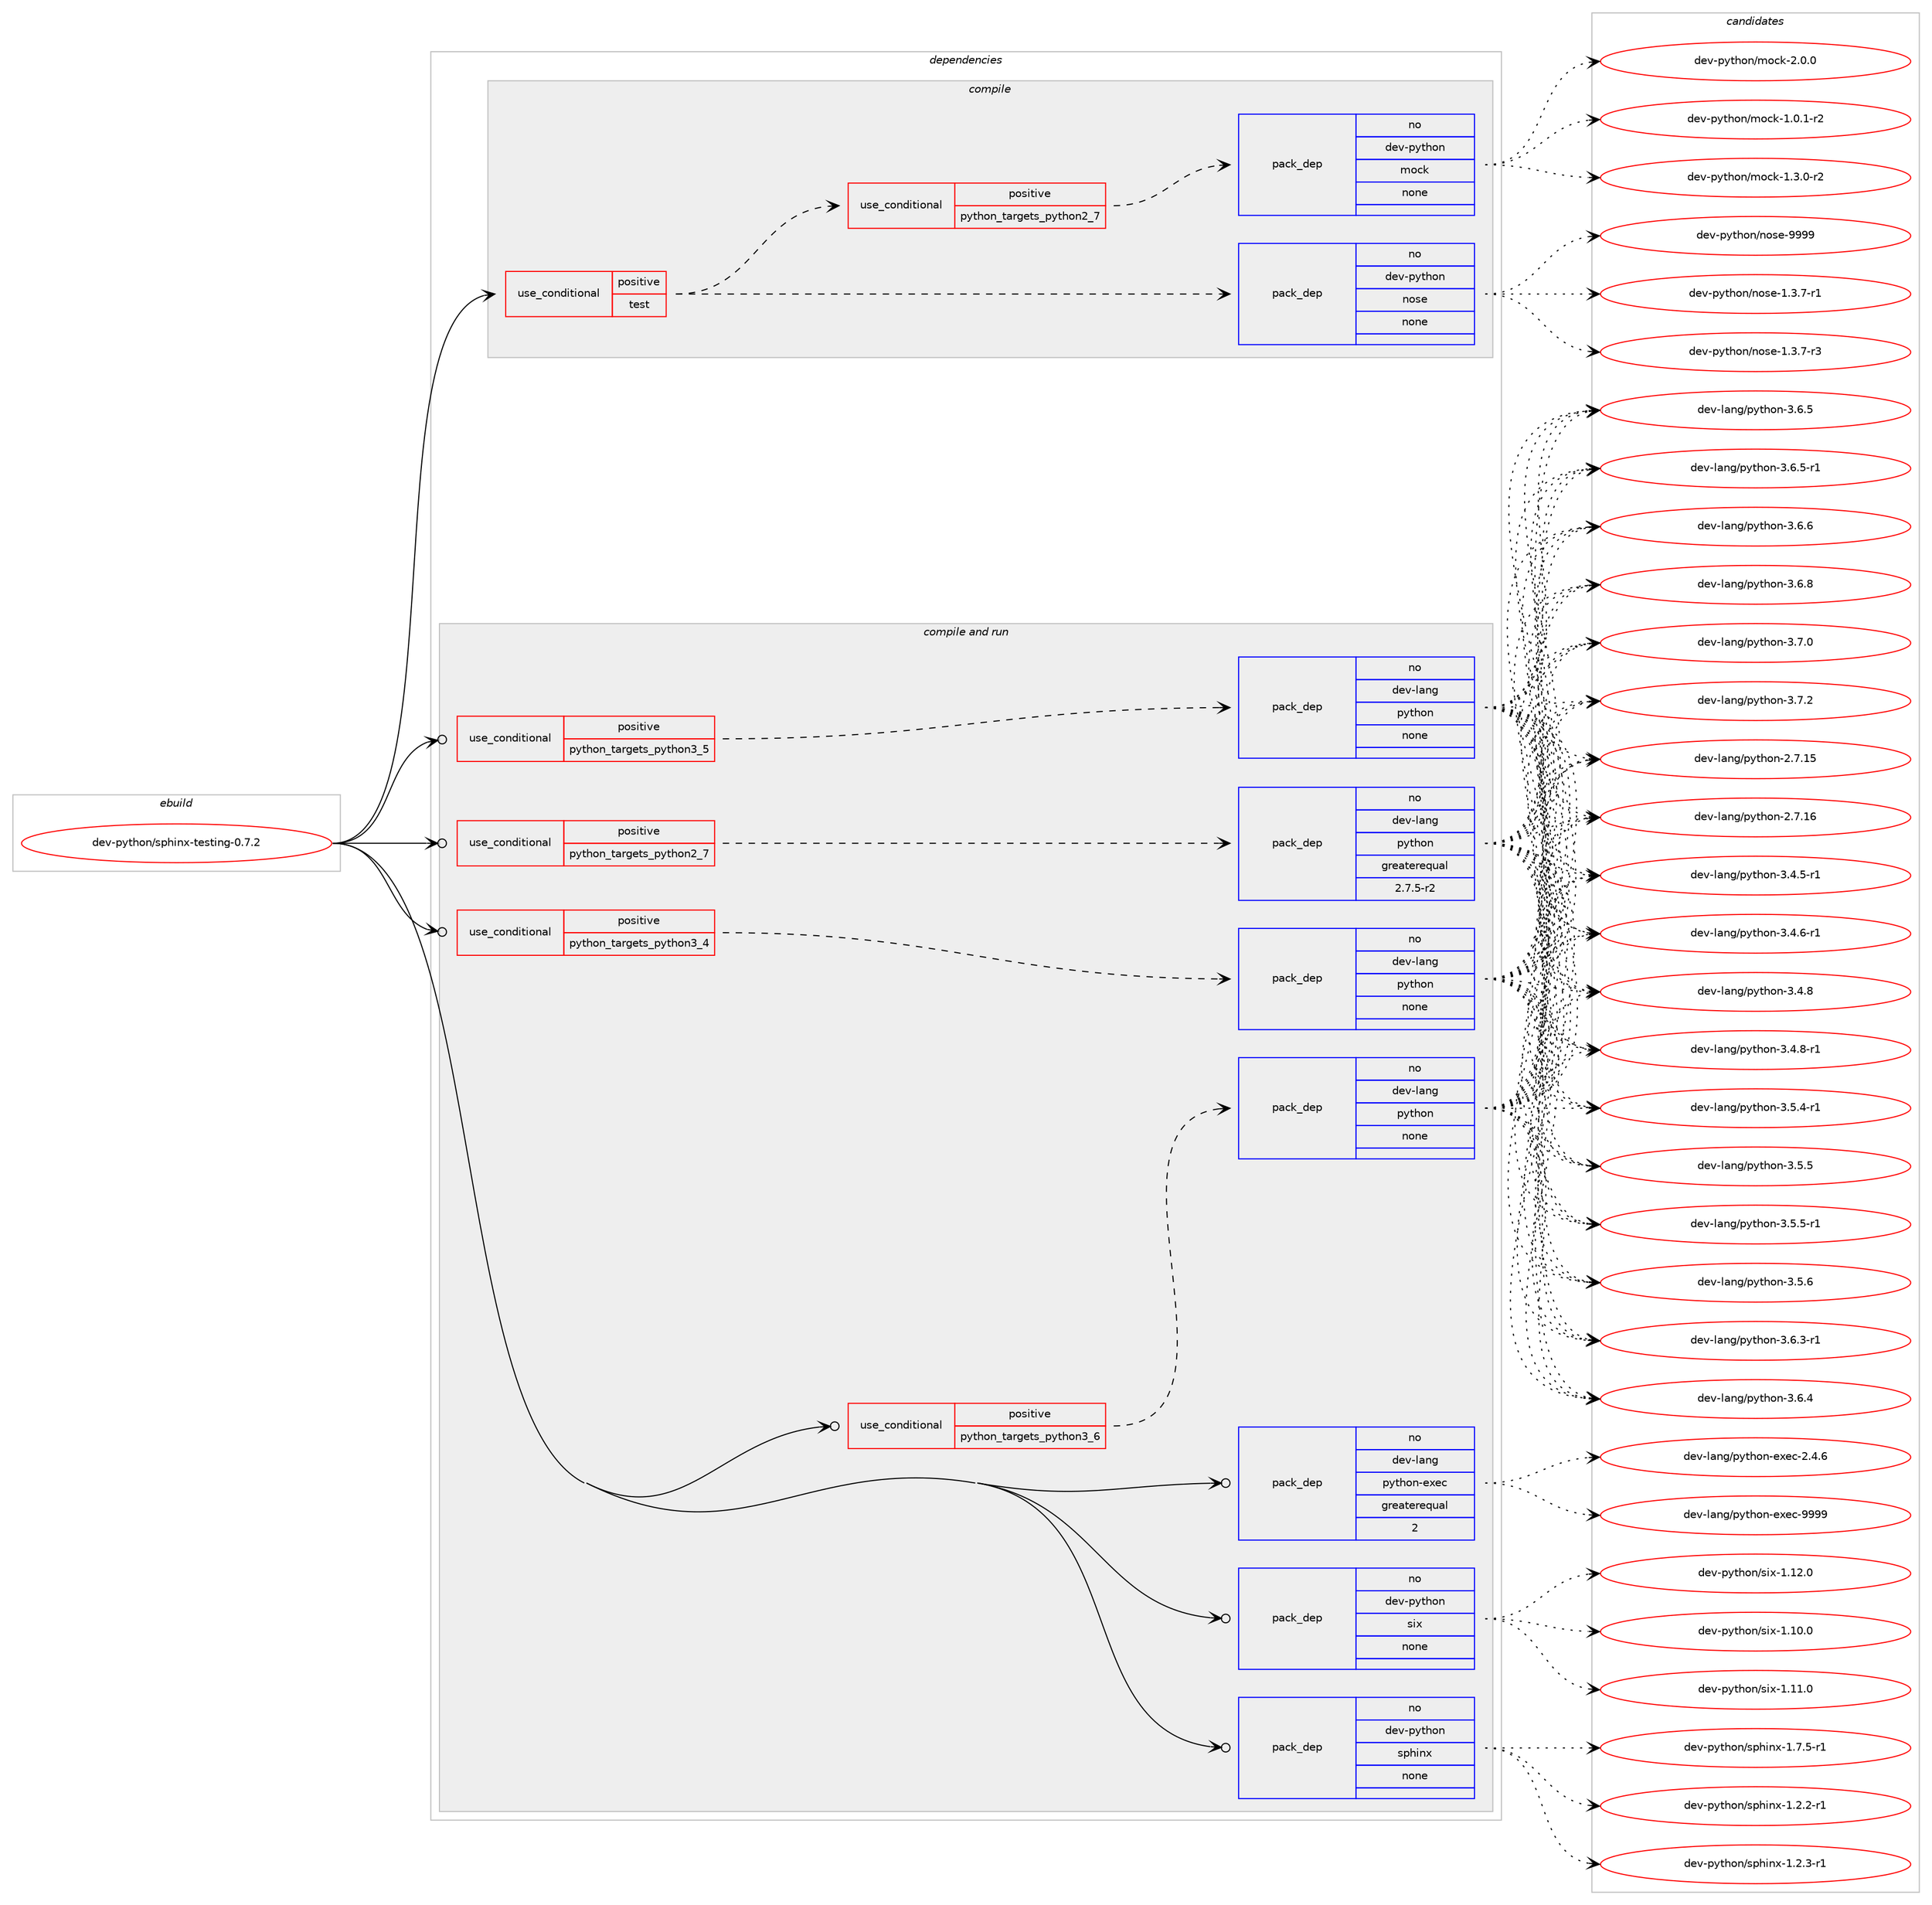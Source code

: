 digraph prolog {

# *************
# Graph options
# *************

newrank=true;
concentrate=true;
compound=true;
graph [rankdir=LR,fontname=Helvetica,fontsize=10,ranksep=1.5];#, ranksep=2.5, nodesep=0.2];
edge  [arrowhead=vee];
node  [fontname=Helvetica,fontsize=10];

# **********
# The ebuild
# **********

subgraph cluster_leftcol {
color=gray;
rank=same;
label=<<i>ebuild</i>>;
id [label="dev-python/sphinx-testing-0.7.2", color=red, width=4, href="../dev-python/sphinx-testing-0.7.2.svg"];
}

# ****************
# The dependencies
# ****************

subgraph cluster_midcol {
color=gray;
label=<<i>dependencies</i>>;
subgraph cluster_compile {
fillcolor="#eeeeee";
style=filled;
label=<<i>compile</i>>;
subgraph cond384919 {
dependency1442061 [label=<<TABLE BORDER="0" CELLBORDER="1" CELLSPACING="0" CELLPADDING="4"><TR><TD ROWSPAN="3" CELLPADDING="10">use_conditional</TD></TR><TR><TD>positive</TD></TR><TR><TD>test</TD></TR></TABLE>>, shape=none, color=red];
subgraph pack1033780 {
dependency1442062 [label=<<TABLE BORDER="0" CELLBORDER="1" CELLSPACING="0" CELLPADDING="4" WIDTH="220"><TR><TD ROWSPAN="6" CELLPADDING="30">pack_dep</TD></TR><TR><TD WIDTH="110">no</TD></TR><TR><TD>dev-python</TD></TR><TR><TD>nose</TD></TR><TR><TD>none</TD></TR><TR><TD></TD></TR></TABLE>>, shape=none, color=blue];
}
dependency1442061:e -> dependency1442062:w [weight=20,style="dashed",arrowhead="vee"];
subgraph cond384920 {
dependency1442063 [label=<<TABLE BORDER="0" CELLBORDER="1" CELLSPACING="0" CELLPADDING="4"><TR><TD ROWSPAN="3" CELLPADDING="10">use_conditional</TD></TR><TR><TD>positive</TD></TR><TR><TD>python_targets_python2_7</TD></TR></TABLE>>, shape=none, color=red];
subgraph pack1033781 {
dependency1442064 [label=<<TABLE BORDER="0" CELLBORDER="1" CELLSPACING="0" CELLPADDING="4" WIDTH="220"><TR><TD ROWSPAN="6" CELLPADDING="30">pack_dep</TD></TR><TR><TD WIDTH="110">no</TD></TR><TR><TD>dev-python</TD></TR><TR><TD>mock</TD></TR><TR><TD>none</TD></TR><TR><TD></TD></TR></TABLE>>, shape=none, color=blue];
}
dependency1442063:e -> dependency1442064:w [weight=20,style="dashed",arrowhead="vee"];
}
dependency1442061:e -> dependency1442063:w [weight=20,style="dashed",arrowhead="vee"];
}
id:e -> dependency1442061:w [weight=20,style="solid",arrowhead="vee"];
}
subgraph cluster_compileandrun {
fillcolor="#eeeeee";
style=filled;
label=<<i>compile and run</i>>;
subgraph cond384921 {
dependency1442065 [label=<<TABLE BORDER="0" CELLBORDER="1" CELLSPACING="0" CELLPADDING="4"><TR><TD ROWSPAN="3" CELLPADDING="10">use_conditional</TD></TR><TR><TD>positive</TD></TR><TR><TD>python_targets_python2_7</TD></TR></TABLE>>, shape=none, color=red];
subgraph pack1033782 {
dependency1442066 [label=<<TABLE BORDER="0" CELLBORDER="1" CELLSPACING="0" CELLPADDING="4" WIDTH="220"><TR><TD ROWSPAN="6" CELLPADDING="30">pack_dep</TD></TR><TR><TD WIDTH="110">no</TD></TR><TR><TD>dev-lang</TD></TR><TR><TD>python</TD></TR><TR><TD>greaterequal</TD></TR><TR><TD>2.7.5-r2</TD></TR></TABLE>>, shape=none, color=blue];
}
dependency1442065:e -> dependency1442066:w [weight=20,style="dashed",arrowhead="vee"];
}
id:e -> dependency1442065:w [weight=20,style="solid",arrowhead="odotvee"];
subgraph cond384922 {
dependency1442067 [label=<<TABLE BORDER="0" CELLBORDER="1" CELLSPACING="0" CELLPADDING="4"><TR><TD ROWSPAN="3" CELLPADDING="10">use_conditional</TD></TR><TR><TD>positive</TD></TR><TR><TD>python_targets_python3_4</TD></TR></TABLE>>, shape=none, color=red];
subgraph pack1033783 {
dependency1442068 [label=<<TABLE BORDER="0" CELLBORDER="1" CELLSPACING="0" CELLPADDING="4" WIDTH="220"><TR><TD ROWSPAN="6" CELLPADDING="30">pack_dep</TD></TR><TR><TD WIDTH="110">no</TD></TR><TR><TD>dev-lang</TD></TR><TR><TD>python</TD></TR><TR><TD>none</TD></TR><TR><TD></TD></TR></TABLE>>, shape=none, color=blue];
}
dependency1442067:e -> dependency1442068:w [weight=20,style="dashed",arrowhead="vee"];
}
id:e -> dependency1442067:w [weight=20,style="solid",arrowhead="odotvee"];
subgraph cond384923 {
dependency1442069 [label=<<TABLE BORDER="0" CELLBORDER="1" CELLSPACING="0" CELLPADDING="4"><TR><TD ROWSPAN="3" CELLPADDING="10">use_conditional</TD></TR><TR><TD>positive</TD></TR><TR><TD>python_targets_python3_5</TD></TR></TABLE>>, shape=none, color=red];
subgraph pack1033784 {
dependency1442070 [label=<<TABLE BORDER="0" CELLBORDER="1" CELLSPACING="0" CELLPADDING="4" WIDTH="220"><TR><TD ROWSPAN="6" CELLPADDING="30">pack_dep</TD></TR><TR><TD WIDTH="110">no</TD></TR><TR><TD>dev-lang</TD></TR><TR><TD>python</TD></TR><TR><TD>none</TD></TR><TR><TD></TD></TR></TABLE>>, shape=none, color=blue];
}
dependency1442069:e -> dependency1442070:w [weight=20,style="dashed",arrowhead="vee"];
}
id:e -> dependency1442069:w [weight=20,style="solid",arrowhead="odotvee"];
subgraph cond384924 {
dependency1442071 [label=<<TABLE BORDER="0" CELLBORDER="1" CELLSPACING="0" CELLPADDING="4"><TR><TD ROWSPAN="3" CELLPADDING="10">use_conditional</TD></TR><TR><TD>positive</TD></TR><TR><TD>python_targets_python3_6</TD></TR></TABLE>>, shape=none, color=red];
subgraph pack1033785 {
dependency1442072 [label=<<TABLE BORDER="0" CELLBORDER="1" CELLSPACING="0" CELLPADDING="4" WIDTH="220"><TR><TD ROWSPAN="6" CELLPADDING="30">pack_dep</TD></TR><TR><TD WIDTH="110">no</TD></TR><TR><TD>dev-lang</TD></TR><TR><TD>python</TD></TR><TR><TD>none</TD></TR><TR><TD></TD></TR></TABLE>>, shape=none, color=blue];
}
dependency1442071:e -> dependency1442072:w [weight=20,style="dashed",arrowhead="vee"];
}
id:e -> dependency1442071:w [weight=20,style="solid",arrowhead="odotvee"];
subgraph pack1033786 {
dependency1442073 [label=<<TABLE BORDER="0" CELLBORDER="1" CELLSPACING="0" CELLPADDING="4" WIDTH="220"><TR><TD ROWSPAN="6" CELLPADDING="30">pack_dep</TD></TR><TR><TD WIDTH="110">no</TD></TR><TR><TD>dev-lang</TD></TR><TR><TD>python-exec</TD></TR><TR><TD>greaterequal</TD></TR><TR><TD>2</TD></TR></TABLE>>, shape=none, color=blue];
}
id:e -> dependency1442073:w [weight=20,style="solid",arrowhead="odotvee"];
subgraph pack1033787 {
dependency1442074 [label=<<TABLE BORDER="0" CELLBORDER="1" CELLSPACING="0" CELLPADDING="4" WIDTH="220"><TR><TD ROWSPAN="6" CELLPADDING="30">pack_dep</TD></TR><TR><TD WIDTH="110">no</TD></TR><TR><TD>dev-python</TD></TR><TR><TD>six</TD></TR><TR><TD>none</TD></TR><TR><TD></TD></TR></TABLE>>, shape=none, color=blue];
}
id:e -> dependency1442074:w [weight=20,style="solid",arrowhead="odotvee"];
subgraph pack1033788 {
dependency1442075 [label=<<TABLE BORDER="0" CELLBORDER="1" CELLSPACING="0" CELLPADDING="4" WIDTH="220"><TR><TD ROWSPAN="6" CELLPADDING="30">pack_dep</TD></TR><TR><TD WIDTH="110">no</TD></TR><TR><TD>dev-python</TD></TR><TR><TD>sphinx</TD></TR><TR><TD>none</TD></TR><TR><TD></TD></TR></TABLE>>, shape=none, color=blue];
}
id:e -> dependency1442075:w [weight=20,style="solid",arrowhead="odotvee"];
}
subgraph cluster_run {
fillcolor="#eeeeee";
style=filled;
label=<<i>run</i>>;
}
}

# **************
# The candidates
# **************

subgraph cluster_choices {
rank=same;
color=gray;
label=<<i>candidates</i>>;

subgraph choice1033780 {
color=black;
nodesep=1;
choice10010111845112121116104111110471101111151014549465146554511449 [label="dev-python/nose-1.3.7-r1", color=red, width=4,href="../dev-python/nose-1.3.7-r1.svg"];
choice10010111845112121116104111110471101111151014549465146554511451 [label="dev-python/nose-1.3.7-r3", color=red, width=4,href="../dev-python/nose-1.3.7-r3.svg"];
choice10010111845112121116104111110471101111151014557575757 [label="dev-python/nose-9999", color=red, width=4,href="../dev-python/nose-9999.svg"];
dependency1442062:e -> choice10010111845112121116104111110471101111151014549465146554511449:w [style=dotted,weight="100"];
dependency1442062:e -> choice10010111845112121116104111110471101111151014549465146554511451:w [style=dotted,weight="100"];
dependency1442062:e -> choice10010111845112121116104111110471101111151014557575757:w [style=dotted,weight="100"];
}
subgraph choice1033781 {
color=black;
nodesep=1;
choice1001011184511212111610411111047109111991074549464846494511450 [label="dev-python/mock-1.0.1-r2", color=red, width=4,href="../dev-python/mock-1.0.1-r2.svg"];
choice1001011184511212111610411111047109111991074549465146484511450 [label="dev-python/mock-1.3.0-r2", color=red, width=4,href="../dev-python/mock-1.3.0-r2.svg"];
choice100101118451121211161041111104710911199107455046484648 [label="dev-python/mock-2.0.0", color=red, width=4,href="../dev-python/mock-2.0.0.svg"];
dependency1442064:e -> choice1001011184511212111610411111047109111991074549464846494511450:w [style=dotted,weight="100"];
dependency1442064:e -> choice1001011184511212111610411111047109111991074549465146484511450:w [style=dotted,weight="100"];
dependency1442064:e -> choice100101118451121211161041111104710911199107455046484648:w [style=dotted,weight="100"];
}
subgraph choice1033782 {
color=black;
nodesep=1;
choice10010111845108971101034711212111610411111045504655464953 [label="dev-lang/python-2.7.15", color=red, width=4,href="../dev-lang/python-2.7.15.svg"];
choice10010111845108971101034711212111610411111045504655464954 [label="dev-lang/python-2.7.16", color=red, width=4,href="../dev-lang/python-2.7.16.svg"];
choice1001011184510897110103471121211161041111104551465246534511449 [label="dev-lang/python-3.4.5-r1", color=red, width=4,href="../dev-lang/python-3.4.5-r1.svg"];
choice1001011184510897110103471121211161041111104551465246544511449 [label="dev-lang/python-3.4.6-r1", color=red, width=4,href="../dev-lang/python-3.4.6-r1.svg"];
choice100101118451089711010347112121116104111110455146524656 [label="dev-lang/python-3.4.8", color=red, width=4,href="../dev-lang/python-3.4.8.svg"];
choice1001011184510897110103471121211161041111104551465246564511449 [label="dev-lang/python-3.4.8-r1", color=red, width=4,href="../dev-lang/python-3.4.8-r1.svg"];
choice1001011184510897110103471121211161041111104551465346524511449 [label="dev-lang/python-3.5.4-r1", color=red, width=4,href="../dev-lang/python-3.5.4-r1.svg"];
choice100101118451089711010347112121116104111110455146534653 [label="dev-lang/python-3.5.5", color=red, width=4,href="../dev-lang/python-3.5.5.svg"];
choice1001011184510897110103471121211161041111104551465346534511449 [label="dev-lang/python-3.5.5-r1", color=red, width=4,href="../dev-lang/python-3.5.5-r1.svg"];
choice100101118451089711010347112121116104111110455146534654 [label="dev-lang/python-3.5.6", color=red, width=4,href="../dev-lang/python-3.5.6.svg"];
choice1001011184510897110103471121211161041111104551465446514511449 [label="dev-lang/python-3.6.3-r1", color=red, width=4,href="../dev-lang/python-3.6.3-r1.svg"];
choice100101118451089711010347112121116104111110455146544652 [label="dev-lang/python-3.6.4", color=red, width=4,href="../dev-lang/python-3.6.4.svg"];
choice100101118451089711010347112121116104111110455146544653 [label="dev-lang/python-3.6.5", color=red, width=4,href="../dev-lang/python-3.6.5.svg"];
choice1001011184510897110103471121211161041111104551465446534511449 [label="dev-lang/python-3.6.5-r1", color=red, width=4,href="../dev-lang/python-3.6.5-r1.svg"];
choice100101118451089711010347112121116104111110455146544654 [label="dev-lang/python-3.6.6", color=red, width=4,href="../dev-lang/python-3.6.6.svg"];
choice100101118451089711010347112121116104111110455146544656 [label="dev-lang/python-3.6.8", color=red, width=4,href="../dev-lang/python-3.6.8.svg"];
choice100101118451089711010347112121116104111110455146554648 [label="dev-lang/python-3.7.0", color=red, width=4,href="../dev-lang/python-3.7.0.svg"];
choice100101118451089711010347112121116104111110455146554650 [label="dev-lang/python-3.7.2", color=red, width=4,href="../dev-lang/python-3.7.2.svg"];
dependency1442066:e -> choice10010111845108971101034711212111610411111045504655464953:w [style=dotted,weight="100"];
dependency1442066:e -> choice10010111845108971101034711212111610411111045504655464954:w [style=dotted,weight="100"];
dependency1442066:e -> choice1001011184510897110103471121211161041111104551465246534511449:w [style=dotted,weight="100"];
dependency1442066:e -> choice1001011184510897110103471121211161041111104551465246544511449:w [style=dotted,weight="100"];
dependency1442066:e -> choice100101118451089711010347112121116104111110455146524656:w [style=dotted,weight="100"];
dependency1442066:e -> choice1001011184510897110103471121211161041111104551465246564511449:w [style=dotted,weight="100"];
dependency1442066:e -> choice1001011184510897110103471121211161041111104551465346524511449:w [style=dotted,weight="100"];
dependency1442066:e -> choice100101118451089711010347112121116104111110455146534653:w [style=dotted,weight="100"];
dependency1442066:e -> choice1001011184510897110103471121211161041111104551465346534511449:w [style=dotted,weight="100"];
dependency1442066:e -> choice100101118451089711010347112121116104111110455146534654:w [style=dotted,weight="100"];
dependency1442066:e -> choice1001011184510897110103471121211161041111104551465446514511449:w [style=dotted,weight="100"];
dependency1442066:e -> choice100101118451089711010347112121116104111110455146544652:w [style=dotted,weight="100"];
dependency1442066:e -> choice100101118451089711010347112121116104111110455146544653:w [style=dotted,weight="100"];
dependency1442066:e -> choice1001011184510897110103471121211161041111104551465446534511449:w [style=dotted,weight="100"];
dependency1442066:e -> choice100101118451089711010347112121116104111110455146544654:w [style=dotted,weight="100"];
dependency1442066:e -> choice100101118451089711010347112121116104111110455146544656:w [style=dotted,weight="100"];
dependency1442066:e -> choice100101118451089711010347112121116104111110455146554648:w [style=dotted,weight="100"];
dependency1442066:e -> choice100101118451089711010347112121116104111110455146554650:w [style=dotted,weight="100"];
}
subgraph choice1033783 {
color=black;
nodesep=1;
choice10010111845108971101034711212111610411111045504655464953 [label="dev-lang/python-2.7.15", color=red, width=4,href="../dev-lang/python-2.7.15.svg"];
choice10010111845108971101034711212111610411111045504655464954 [label="dev-lang/python-2.7.16", color=red, width=4,href="../dev-lang/python-2.7.16.svg"];
choice1001011184510897110103471121211161041111104551465246534511449 [label="dev-lang/python-3.4.5-r1", color=red, width=4,href="../dev-lang/python-3.4.5-r1.svg"];
choice1001011184510897110103471121211161041111104551465246544511449 [label="dev-lang/python-3.4.6-r1", color=red, width=4,href="../dev-lang/python-3.4.6-r1.svg"];
choice100101118451089711010347112121116104111110455146524656 [label="dev-lang/python-3.4.8", color=red, width=4,href="../dev-lang/python-3.4.8.svg"];
choice1001011184510897110103471121211161041111104551465246564511449 [label="dev-lang/python-3.4.8-r1", color=red, width=4,href="../dev-lang/python-3.4.8-r1.svg"];
choice1001011184510897110103471121211161041111104551465346524511449 [label="dev-lang/python-3.5.4-r1", color=red, width=4,href="../dev-lang/python-3.5.4-r1.svg"];
choice100101118451089711010347112121116104111110455146534653 [label="dev-lang/python-3.5.5", color=red, width=4,href="../dev-lang/python-3.5.5.svg"];
choice1001011184510897110103471121211161041111104551465346534511449 [label="dev-lang/python-3.5.5-r1", color=red, width=4,href="../dev-lang/python-3.5.5-r1.svg"];
choice100101118451089711010347112121116104111110455146534654 [label="dev-lang/python-3.5.6", color=red, width=4,href="../dev-lang/python-3.5.6.svg"];
choice1001011184510897110103471121211161041111104551465446514511449 [label="dev-lang/python-3.6.3-r1", color=red, width=4,href="../dev-lang/python-3.6.3-r1.svg"];
choice100101118451089711010347112121116104111110455146544652 [label="dev-lang/python-3.6.4", color=red, width=4,href="../dev-lang/python-3.6.4.svg"];
choice100101118451089711010347112121116104111110455146544653 [label="dev-lang/python-3.6.5", color=red, width=4,href="../dev-lang/python-3.6.5.svg"];
choice1001011184510897110103471121211161041111104551465446534511449 [label="dev-lang/python-3.6.5-r1", color=red, width=4,href="../dev-lang/python-3.6.5-r1.svg"];
choice100101118451089711010347112121116104111110455146544654 [label="dev-lang/python-3.6.6", color=red, width=4,href="../dev-lang/python-3.6.6.svg"];
choice100101118451089711010347112121116104111110455146544656 [label="dev-lang/python-3.6.8", color=red, width=4,href="../dev-lang/python-3.6.8.svg"];
choice100101118451089711010347112121116104111110455146554648 [label="dev-lang/python-3.7.0", color=red, width=4,href="../dev-lang/python-3.7.0.svg"];
choice100101118451089711010347112121116104111110455146554650 [label="dev-lang/python-3.7.2", color=red, width=4,href="../dev-lang/python-3.7.2.svg"];
dependency1442068:e -> choice10010111845108971101034711212111610411111045504655464953:w [style=dotted,weight="100"];
dependency1442068:e -> choice10010111845108971101034711212111610411111045504655464954:w [style=dotted,weight="100"];
dependency1442068:e -> choice1001011184510897110103471121211161041111104551465246534511449:w [style=dotted,weight="100"];
dependency1442068:e -> choice1001011184510897110103471121211161041111104551465246544511449:w [style=dotted,weight="100"];
dependency1442068:e -> choice100101118451089711010347112121116104111110455146524656:w [style=dotted,weight="100"];
dependency1442068:e -> choice1001011184510897110103471121211161041111104551465246564511449:w [style=dotted,weight="100"];
dependency1442068:e -> choice1001011184510897110103471121211161041111104551465346524511449:w [style=dotted,weight="100"];
dependency1442068:e -> choice100101118451089711010347112121116104111110455146534653:w [style=dotted,weight="100"];
dependency1442068:e -> choice1001011184510897110103471121211161041111104551465346534511449:w [style=dotted,weight="100"];
dependency1442068:e -> choice100101118451089711010347112121116104111110455146534654:w [style=dotted,weight="100"];
dependency1442068:e -> choice1001011184510897110103471121211161041111104551465446514511449:w [style=dotted,weight="100"];
dependency1442068:e -> choice100101118451089711010347112121116104111110455146544652:w [style=dotted,weight="100"];
dependency1442068:e -> choice100101118451089711010347112121116104111110455146544653:w [style=dotted,weight="100"];
dependency1442068:e -> choice1001011184510897110103471121211161041111104551465446534511449:w [style=dotted,weight="100"];
dependency1442068:e -> choice100101118451089711010347112121116104111110455146544654:w [style=dotted,weight="100"];
dependency1442068:e -> choice100101118451089711010347112121116104111110455146544656:w [style=dotted,weight="100"];
dependency1442068:e -> choice100101118451089711010347112121116104111110455146554648:w [style=dotted,weight="100"];
dependency1442068:e -> choice100101118451089711010347112121116104111110455146554650:w [style=dotted,weight="100"];
}
subgraph choice1033784 {
color=black;
nodesep=1;
choice10010111845108971101034711212111610411111045504655464953 [label="dev-lang/python-2.7.15", color=red, width=4,href="../dev-lang/python-2.7.15.svg"];
choice10010111845108971101034711212111610411111045504655464954 [label="dev-lang/python-2.7.16", color=red, width=4,href="../dev-lang/python-2.7.16.svg"];
choice1001011184510897110103471121211161041111104551465246534511449 [label="dev-lang/python-3.4.5-r1", color=red, width=4,href="../dev-lang/python-3.4.5-r1.svg"];
choice1001011184510897110103471121211161041111104551465246544511449 [label="dev-lang/python-3.4.6-r1", color=red, width=4,href="../dev-lang/python-3.4.6-r1.svg"];
choice100101118451089711010347112121116104111110455146524656 [label="dev-lang/python-3.4.8", color=red, width=4,href="../dev-lang/python-3.4.8.svg"];
choice1001011184510897110103471121211161041111104551465246564511449 [label="dev-lang/python-3.4.8-r1", color=red, width=4,href="../dev-lang/python-3.4.8-r1.svg"];
choice1001011184510897110103471121211161041111104551465346524511449 [label="dev-lang/python-3.5.4-r1", color=red, width=4,href="../dev-lang/python-3.5.4-r1.svg"];
choice100101118451089711010347112121116104111110455146534653 [label="dev-lang/python-3.5.5", color=red, width=4,href="../dev-lang/python-3.5.5.svg"];
choice1001011184510897110103471121211161041111104551465346534511449 [label="dev-lang/python-3.5.5-r1", color=red, width=4,href="../dev-lang/python-3.5.5-r1.svg"];
choice100101118451089711010347112121116104111110455146534654 [label="dev-lang/python-3.5.6", color=red, width=4,href="../dev-lang/python-3.5.6.svg"];
choice1001011184510897110103471121211161041111104551465446514511449 [label="dev-lang/python-3.6.3-r1", color=red, width=4,href="../dev-lang/python-3.6.3-r1.svg"];
choice100101118451089711010347112121116104111110455146544652 [label="dev-lang/python-3.6.4", color=red, width=4,href="../dev-lang/python-3.6.4.svg"];
choice100101118451089711010347112121116104111110455146544653 [label="dev-lang/python-3.6.5", color=red, width=4,href="../dev-lang/python-3.6.5.svg"];
choice1001011184510897110103471121211161041111104551465446534511449 [label="dev-lang/python-3.6.5-r1", color=red, width=4,href="../dev-lang/python-3.6.5-r1.svg"];
choice100101118451089711010347112121116104111110455146544654 [label="dev-lang/python-3.6.6", color=red, width=4,href="../dev-lang/python-3.6.6.svg"];
choice100101118451089711010347112121116104111110455146544656 [label="dev-lang/python-3.6.8", color=red, width=4,href="../dev-lang/python-3.6.8.svg"];
choice100101118451089711010347112121116104111110455146554648 [label="dev-lang/python-3.7.0", color=red, width=4,href="../dev-lang/python-3.7.0.svg"];
choice100101118451089711010347112121116104111110455146554650 [label="dev-lang/python-3.7.2", color=red, width=4,href="../dev-lang/python-3.7.2.svg"];
dependency1442070:e -> choice10010111845108971101034711212111610411111045504655464953:w [style=dotted,weight="100"];
dependency1442070:e -> choice10010111845108971101034711212111610411111045504655464954:w [style=dotted,weight="100"];
dependency1442070:e -> choice1001011184510897110103471121211161041111104551465246534511449:w [style=dotted,weight="100"];
dependency1442070:e -> choice1001011184510897110103471121211161041111104551465246544511449:w [style=dotted,weight="100"];
dependency1442070:e -> choice100101118451089711010347112121116104111110455146524656:w [style=dotted,weight="100"];
dependency1442070:e -> choice1001011184510897110103471121211161041111104551465246564511449:w [style=dotted,weight="100"];
dependency1442070:e -> choice1001011184510897110103471121211161041111104551465346524511449:w [style=dotted,weight="100"];
dependency1442070:e -> choice100101118451089711010347112121116104111110455146534653:w [style=dotted,weight="100"];
dependency1442070:e -> choice1001011184510897110103471121211161041111104551465346534511449:w [style=dotted,weight="100"];
dependency1442070:e -> choice100101118451089711010347112121116104111110455146534654:w [style=dotted,weight="100"];
dependency1442070:e -> choice1001011184510897110103471121211161041111104551465446514511449:w [style=dotted,weight="100"];
dependency1442070:e -> choice100101118451089711010347112121116104111110455146544652:w [style=dotted,weight="100"];
dependency1442070:e -> choice100101118451089711010347112121116104111110455146544653:w [style=dotted,weight="100"];
dependency1442070:e -> choice1001011184510897110103471121211161041111104551465446534511449:w [style=dotted,weight="100"];
dependency1442070:e -> choice100101118451089711010347112121116104111110455146544654:w [style=dotted,weight="100"];
dependency1442070:e -> choice100101118451089711010347112121116104111110455146544656:w [style=dotted,weight="100"];
dependency1442070:e -> choice100101118451089711010347112121116104111110455146554648:w [style=dotted,weight="100"];
dependency1442070:e -> choice100101118451089711010347112121116104111110455146554650:w [style=dotted,weight="100"];
}
subgraph choice1033785 {
color=black;
nodesep=1;
choice10010111845108971101034711212111610411111045504655464953 [label="dev-lang/python-2.7.15", color=red, width=4,href="../dev-lang/python-2.7.15.svg"];
choice10010111845108971101034711212111610411111045504655464954 [label="dev-lang/python-2.7.16", color=red, width=4,href="../dev-lang/python-2.7.16.svg"];
choice1001011184510897110103471121211161041111104551465246534511449 [label="dev-lang/python-3.4.5-r1", color=red, width=4,href="../dev-lang/python-3.4.5-r1.svg"];
choice1001011184510897110103471121211161041111104551465246544511449 [label="dev-lang/python-3.4.6-r1", color=red, width=4,href="../dev-lang/python-3.4.6-r1.svg"];
choice100101118451089711010347112121116104111110455146524656 [label="dev-lang/python-3.4.8", color=red, width=4,href="../dev-lang/python-3.4.8.svg"];
choice1001011184510897110103471121211161041111104551465246564511449 [label="dev-lang/python-3.4.8-r1", color=red, width=4,href="../dev-lang/python-3.4.8-r1.svg"];
choice1001011184510897110103471121211161041111104551465346524511449 [label="dev-lang/python-3.5.4-r1", color=red, width=4,href="../dev-lang/python-3.5.4-r1.svg"];
choice100101118451089711010347112121116104111110455146534653 [label="dev-lang/python-3.5.5", color=red, width=4,href="../dev-lang/python-3.5.5.svg"];
choice1001011184510897110103471121211161041111104551465346534511449 [label="dev-lang/python-3.5.5-r1", color=red, width=4,href="../dev-lang/python-3.5.5-r1.svg"];
choice100101118451089711010347112121116104111110455146534654 [label="dev-lang/python-3.5.6", color=red, width=4,href="../dev-lang/python-3.5.6.svg"];
choice1001011184510897110103471121211161041111104551465446514511449 [label="dev-lang/python-3.6.3-r1", color=red, width=4,href="../dev-lang/python-3.6.3-r1.svg"];
choice100101118451089711010347112121116104111110455146544652 [label="dev-lang/python-3.6.4", color=red, width=4,href="../dev-lang/python-3.6.4.svg"];
choice100101118451089711010347112121116104111110455146544653 [label="dev-lang/python-3.6.5", color=red, width=4,href="../dev-lang/python-3.6.5.svg"];
choice1001011184510897110103471121211161041111104551465446534511449 [label="dev-lang/python-3.6.5-r1", color=red, width=4,href="../dev-lang/python-3.6.5-r1.svg"];
choice100101118451089711010347112121116104111110455146544654 [label="dev-lang/python-3.6.6", color=red, width=4,href="../dev-lang/python-3.6.6.svg"];
choice100101118451089711010347112121116104111110455146544656 [label="dev-lang/python-3.6.8", color=red, width=4,href="../dev-lang/python-3.6.8.svg"];
choice100101118451089711010347112121116104111110455146554648 [label="dev-lang/python-3.7.0", color=red, width=4,href="../dev-lang/python-3.7.0.svg"];
choice100101118451089711010347112121116104111110455146554650 [label="dev-lang/python-3.7.2", color=red, width=4,href="../dev-lang/python-3.7.2.svg"];
dependency1442072:e -> choice10010111845108971101034711212111610411111045504655464953:w [style=dotted,weight="100"];
dependency1442072:e -> choice10010111845108971101034711212111610411111045504655464954:w [style=dotted,weight="100"];
dependency1442072:e -> choice1001011184510897110103471121211161041111104551465246534511449:w [style=dotted,weight="100"];
dependency1442072:e -> choice1001011184510897110103471121211161041111104551465246544511449:w [style=dotted,weight="100"];
dependency1442072:e -> choice100101118451089711010347112121116104111110455146524656:w [style=dotted,weight="100"];
dependency1442072:e -> choice1001011184510897110103471121211161041111104551465246564511449:w [style=dotted,weight="100"];
dependency1442072:e -> choice1001011184510897110103471121211161041111104551465346524511449:w [style=dotted,weight="100"];
dependency1442072:e -> choice100101118451089711010347112121116104111110455146534653:w [style=dotted,weight="100"];
dependency1442072:e -> choice1001011184510897110103471121211161041111104551465346534511449:w [style=dotted,weight="100"];
dependency1442072:e -> choice100101118451089711010347112121116104111110455146534654:w [style=dotted,weight="100"];
dependency1442072:e -> choice1001011184510897110103471121211161041111104551465446514511449:w [style=dotted,weight="100"];
dependency1442072:e -> choice100101118451089711010347112121116104111110455146544652:w [style=dotted,weight="100"];
dependency1442072:e -> choice100101118451089711010347112121116104111110455146544653:w [style=dotted,weight="100"];
dependency1442072:e -> choice1001011184510897110103471121211161041111104551465446534511449:w [style=dotted,weight="100"];
dependency1442072:e -> choice100101118451089711010347112121116104111110455146544654:w [style=dotted,weight="100"];
dependency1442072:e -> choice100101118451089711010347112121116104111110455146544656:w [style=dotted,weight="100"];
dependency1442072:e -> choice100101118451089711010347112121116104111110455146554648:w [style=dotted,weight="100"];
dependency1442072:e -> choice100101118451089711010347112121116104111110455146554650:w [style=dotted,weight="100"];
}
subgraph choice1033786 {
color=black;
nodesep=1;
choice1001011184510897110103471121211161041111104510112010199455046524654 [label="dev-lang/python-exec-2.4.6", color=red, width=4,href="../dev-lang/python-exec-2.4.6.svg"];
choice10010111845108971101034711212111610411111045101120101994557575757 [label="dev-lang/python-exec-9999", color=red, width=4,href="../dev-lang/python-exec-9999.svg"];
dependency1442073:e -> choice1001011184510897110103471121211161041111104510112010199455046524654:w [style=dotted,weight="100"];
dependency1442073:e -> choice10010111845108971101034711212111610411111045101120101994557575757:w [style=dotted,weight="100"];
}
subgraph choice1033787 {
color=black;
nodesep=1;
choice100101118451121211161041111104711510512045494649484648 [label="dev-python/six-1.10.0", color=red, width=4,href="../dev-python/six-1.10.0.svg"];
choice100101118451121211161041111104711510512045494649494648 [label="dev-python/six-1.11.0", color=red, width=4,href="../dev-python/six-1.11.0.svg"];
choice100101118451121211161041111104711510512045494649504648 [label="dev-python/six-1.12.0", color=red, width=4,href="../dev-python/six-1.12.0.svg"];
dependency1442074:e -> choice100101118451121211161041111104711510512045494649484648:w [style=dotted,weight="100"];
dependency1442074:e -> choice100101118451121211161041111104711510512045494649494648:w [style=dotted,weight="100"];
dependency1442074:e -> choice100101118451121211161041111104711510512045494649504648:w [style=dotted,weight="100"];
}
subgraph choice1033788 {
color=black;
nodesep=1;
choice10010111845112121116104111110471151121041051101204549465046504511449 [label="dev-python/sphinx-1.2.2-r1", color=red, width=4,href="../dev-python/sphinx-1.2.2-r1.svg"];
choice10010111845112121116104111110471151121041051101204549465046514511449 [label="dev-python/sphinx-1.2.3-r1", color=red, width=4,href="../dev-python/sphinx-1.2.3-r1.svg"];
choice10010111845112121116104111110471151121041051101204549465546534511449 [label="dev-python/sphinx-1.7.5-r1", color=red, width=4,href="../dev-python/sphinx-1.7.5-r1.svg"];
dependency1442075:e -> choice10010111845112121116104111110471151121041051101204549465046504511449:w [style=dotted,weight="100"];
dependency1442075:e -> choice10010111845112121116104111110471151121041051101204549465046514511449:w [style=dotted,weight="100"];
dependency1442075:e -> choice10010111845112121116104111110471151121041051101204549465546534511449:w [style=dotted,weight="100"];
}
}

}
